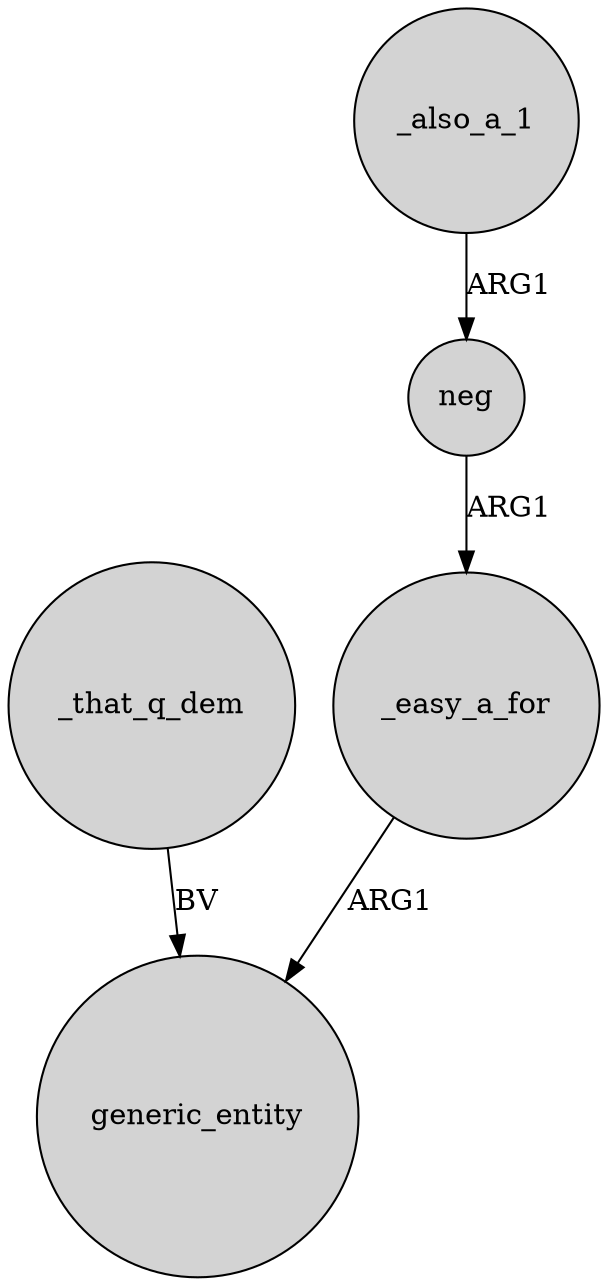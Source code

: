 digraph {
	node [shape=circle style=filled]
	_that_q_dem -> generic_entity [label=BV]
	neg -> _easy_a_for [label=ARG1]
	_easy_a_for -> generic_entity [label=ARG1]
	_also_a_1 -> neg [label=ARG1]
}
